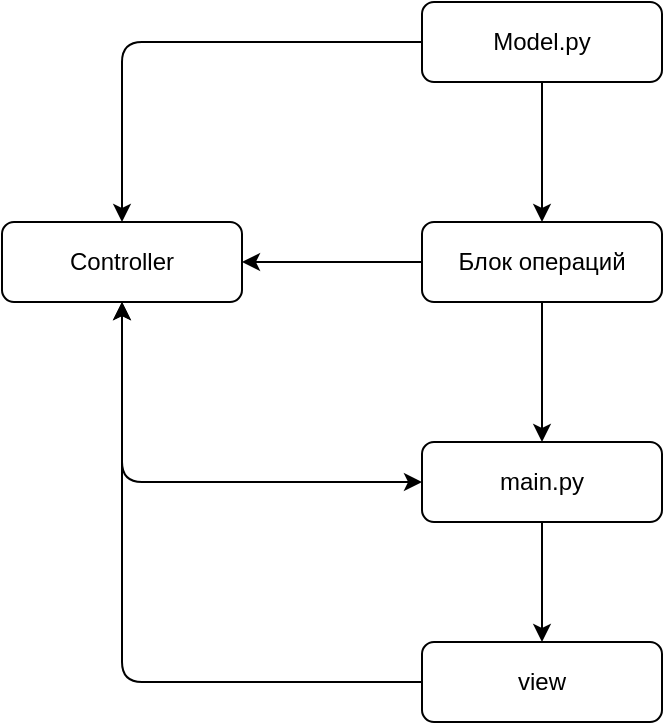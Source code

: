 <mxfile>
    <diagram id="SChj0TO9HOPYk4qeRPba" name="Page-1">
        <mxGraphModel dx="1055" dy="506" grid="1" gridSize="10" guides="1" tooltips="1" connect="1" arrows="1" fold="1" page="1" pageScale="1" pageWidth="827" pageHeight="1169" math="0" shadow="0">
            <root>
                <mxCell id="0"/>
                <mxCell id="1" parent="0"/>
                <mxCell id="4" value="" style="edgeStyle=none;html=1;" parent="1" source="2" target="3" edge="1">
                    <mxGeometry relative="1" as="geometry"/>
                </mxCell>
                <mxCell id="12" style="edgeStyle=none;html=1;entryX=0.5;entryY=0;entryDx=0;entryDy=0;" parent="1" source="2" target="7" edge="1">
                    <mxGeometry relative="1" as="geometry">
                        <Array as="points">
                            <mxPoint x="160" y="100"/>
                        </Array>
                    </mxGeometry>
                </mxCell>
                <mxCell id="2" value="Model.py" style="rounded=1;whiteSpace=wrap;html=1;" parent="1" vertex="1">
                    <mxGeometry x="310" y="80" width="120" height="40" as="geometry"/>
                </mxCell>
                <mxCell id="10" value="" style="edgeStyle=none;html=1;" parent="1" source="3" target="6" edge="1">
                    <mxGeometry relative="1" as="geometry"/>
                </mxCell>
                <mxCell id="11" style="edgeStyle=none;html=1;entryX=1;entryY=0.5;entryDx=0;entryDy=0;" parent="1" source="3" target="7" edge="1">
                    <mxGeometry relative="1" as="geometry"/>
                </mxCell>
                <mxCell id="3" value="Блок операций" style="whiteSpace=wrap;html=1;rounded=1;" parent="1" vertex="1">
                    <mxGeometry x="310" y="190" width="120" height="40" as="geometry"/>
                </mxCell>
                <mxCell id="13" value="" style="edgeStyle=none;html=1;" parent="1" source="5" target="7" edge="1">
                    <mxGeometry relative="1" as="geometry">
                        <Array as="points">
                            <mxPoint x="160" y="420"/>
                        </Array>
                    </mxGeometry>
                </mxCell>
                <mxCell id="5" value="view" style="rounded=1;whiteSpace=wrap;html=1;" parent="1" vertex="1">
                    <mxGeometry x="310" y="400" width="120" height="40" as="geometry"/>
                </mxCell>
                <mxCell id="14" style="edgeStyle=none;html=1;entryX=0.5;entryY=0;entryDx=0;entryDy=0;" parent="1" source="6" target="5" edge="1">
                    <mxGeometry relative="1" as="geometry">
                        <Array as="points">
                            <mxPoint x="370" y="370"/>
                            <mxPoint x="370" y="400"/>
                        </Array>
                    </mxGeometry>
                </mxCell>
                <mxCell id="6" value="main.py" style="rounded=1;whiteSpace=wrap;html=1;" parent="1" vertex="1">
                    <mxGeometry x="310" y="300" width="120" height="40" as="geometry"/>
                </mxCell>
                <mxCell id="7" value="Controller" style="rounded=1;whiteSpace=wrap;html=1;" parent="1" vertex="1">
                    <mxGeometry x="100" y="190" width="120" height="40" as="geometry"/>
                </mxCell>
                <mxCell id="16" value="" style="endArrow=classic;startArrow=classic;html=1;exitX=0;exitY=0.5;exitDx=0;exitDy=0;entryX=0.5;entryY=1;entryDx=0;entryDy=0;" edge="1" parent="1" source="6" target="7">
                    <mxGeometry width="50" height="50" relative="1" as="geometry">
                        <mxPoint x="390" y="290" as="sourcePoint"/>
                        <mxPoint x="440" y="240" as="targetPoint"/>
                        <Array as="points">
                            <mxPoint x="160" y="320"/>
                        </Array>
                    </mxGeometry>
                </mxCell>
            </root>
        </mxGraphModel>
    </diagram>
</mxfile>